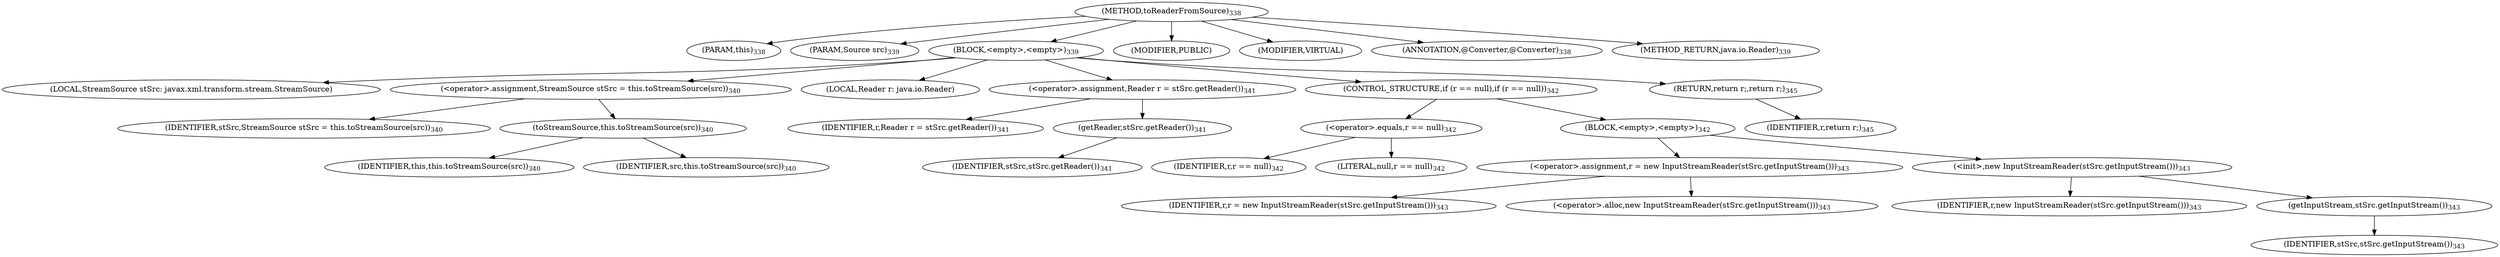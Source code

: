 digraph "toReaderFromSource" {  
"830" [label = <(METHOD,toReaderFromSource)<SUB>338</SUB>> ]
"45" [label = <(PARAM,this)<SUB>338</SUB>> ]
"831" [label = <(PARAM,Source src)<SUB>339</SUB>> ]
"832" [label = <(BLOCK,&lt;empty&gt;,&lt;empty&gt;)<SUB>339</SUB>> ]
"833" [label = <(LOCAL,StreamSource stSrc: javax.xml.transform.stream.StreamSource)> ]
"834" [label = <(&lt;operator&gt;.assignment,StreamSource stSrc = this.toStreamSource(src))<SUB>340</SUB>> ]
"835" [label = <(IDENTIFIER,stSrc,StreamSource stSrc = this.toStreamSource(src))<SUB>340</SUB>> ]
"836" [label = <(toStreamSource,this.toStreamSource(src))<SUB>340</SUB>> ]
"44" [label = <(IDENTIFIER,this,this.toStreamSource(src))<SUB>340</SUB>> ]
"837" [label = <(IDENTIFIER,src,this.toStreamSource(src))<SUB>340</SUB>> ]
"47" [label = <(LOCAL,Reader r: java.io.Reader)> ]
"838" [label = <(&lt;operator&gt;.assignment,Reader r = stSrc.getReader())<SUB>341</SUB>> ]
"839" [label = <(IDENTIFIER,r,Reader r = stSrc.getReader())<SUB>341</SUB>> ]
"840" [label = <(getReader,stSrc.getReader())<SUB>341</SUB>> ]
"841" [label = <(IDENTIFIER,stSrc,stSrc.getReader())<SUB>341</SUB>> ]
"842" [label = <(CONTROL_STRUCTURE,if (r == null),if (r == null))<SUB>342</SUB>> ]
"843" [label = <(&lt;operator&gt;.equals,r == null)<SUB>342</SUB>> ]
"844" [label = <(IDENTIFIER,r,r == null)<SUB>342</SUB>> ]
"845" [label = <(LITERAL,null,r == null)<SUB>342</SUB>> ]
"846" [label = <(BLOCK,&lt;empty&gt;,&lt;empty&gt;)<SUB>342</SUB>> ]
"847" [label = <(&lt;operator&gt;.assignment,r = new InputStreamReader(stSrc.getInputStream()))<SUB>343</SUB>> ]
"848" [label = <(IDENTIFIER,r,r = new InputStreamReader(stSrc.getInputStream()))<SUB>343</SUB>> ]
"849" [label = <(&lt;operator&gt;.alloc,new InputStreamReader(stSrc.getInputStream()))<SUB>343</SUB>> ]
"850" [label = <(&lt;init&gt;,new InputStreamReader(stSrc.getInputStream()))<SUB>343</SUB>> ]
"46" [label = <(IDENTIFIER,r,new InputStreamReader(stSrc.getInputStream()))<SUB>343</SUB>> ]
"851" [label = <(getInputStream,stSrc.getInputStream())<SUB>343</SUB>> ]
"852" [label = <(IDENTIFIER,stSrc,stSrc.getInputStream())<SUB>343</SUB>> ]
"853" [label = <(RETURN,return r;,return r;)<SUB>345</SUB>> ]
"854" [label = <(IDENTIFIER,r,return r;)<SUB>345</SUB>> ]
"855" [label = <(MODIFIER,PUBLIC)> ]
"856" [label = <(MODIFIER,VIRTUAL)> ]
"857" [label = <(ANNOTATION,@Converter,@Converter)<SUB>338</SUB>> ]
"858" [label = <(METHOD_RETURN,java.io.Reader)<SUB>339</SUB>> ]
  "830" -> "45" 
  "830" -> "831" 
  "830" -> "832" 
  "830" -> "855" 
  "830" -> "856" 
  "830" -> "857" 
  "830" -> "858" 
  "832" -> "833" 
  "832" -> "834" 
  "832" -> "47" 
  "832" -> "838" 
  "832" -> "842" 
  "832" -> "853" 
  "834" -> "835" 
  "834" -> "836" 
  "836" -> "44" 
  "836" -> "837" 
  "838" -> "839" 
  "838" -> "840" 
  "840" -> "841" 
  "842" -> "843" 
  "842" -> "846" 
  "843" -> "844" 
  "843" -> "845" 
  "846" -> "847" 
  "846" -> "850" 
  "847" -> "848" 
  "847" -> "849" 
  "850" -> "46" 
  "850" -> "851" 
  "851" -> "852" 
  "853" -> "854" 
}

